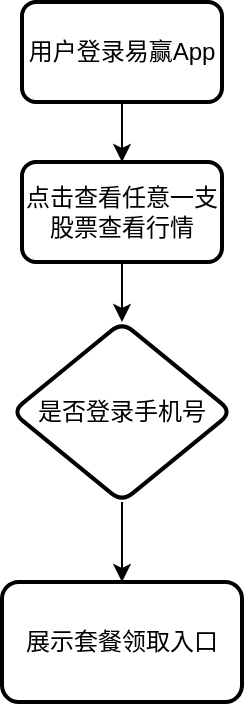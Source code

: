 <mxfile version="20.2.7" type="github">
  <diagram id="v30iYMvm8xrNEb_mb6ZF" name="第 1 页">
    <mxGraphModel dx="1422" dy="794" grid="1" gridSize="10" guides="1" tooltips="1" connect="1" arrows="1" fold="1" page="1" pageScale="1" pageWidth="3300" pageHeight="4681" math="0" shadow="0">
      <root>
        <mxCell id="0" />
        <mxCell id="1" parent="0" />
        <mxCell id="Y2QR0SAqKI1c6O-RM5qm-5" value="" style="edgeStyle=orthogonalEdgeStyle;rounded=0;orthogonalLoop=1;jettySize=auto;html=1;" edge="1" parent="1" source="Y2QR0SAqKI1c6O-RM5qm-3" target="Y2QR0SAqKI1c6O-RM5qm-4">
          <mxGeometry relative="1" as="geometry" />
        </mxCell>
        <mxCell id="Y2QR0SAqKI1c6O-RM5qm-3" value="用户登录易赢App" style="rounded=1;whiteSpace=wrap;html=1;absoluteArcSize=1;arcSize=14;strokeWidth=2;" vertex="1" parent="1">
          <mxGeometry x="330" y="120" width="100" height="50" as="geometry" />
        </mxCell>
        <mxCell id="Y2QR0SAqKI1c6O-RM5qm-7" value="" style="edgeStyle=orthogonalEdgeStyle;rounded=0;orthogonalLoop=1;jettySize=auto;html=1;" edge="1" parent="1" source="Y2QR0SAqKI1c6O-RM5qm-4" target="Y2QR0SAqKI1c6O-RM5qm-6">
          <mxGeometry relative="1" as="geometry" />
        </mxCell>
        <mxCell id="Y2QR0SAqKI1c6O-RM5qm-4" value="点击查看任意一支股票查看行情" style="rounded=1;whiteSpace=wrap;html=1;absoluteArcSize=1;arcSize=14;strokeWidth=2;" vertex="1" parent="1">
          <mxGeometry x="330" y="200" width="100" height="50" as="geometry" />
        </mxCell>
        <mxCell id="Y2QR0SAqKI1c6O-RM5qm-16" value="" style="edgeStyle=orthogonalEdgeStyle;rounded=0;orthogonalLoop=1;jettySize=auto;html=1;" edge="1" parent="1" source="Y2QR0SAqKI1c6O-RM5qm-6" target="Y2QR0SAqKI1c6O-RM5qm-15">
          <mxGeometry relative="1" as="geometry" />
        </mxCell>
        <mxCell id="Y2QR0SAqKI1c6O-RM5qm-6" value="是否登录手机号" style="rhombus;whiteSpace=wrap;html=1;rounded=1;arcSize=14;strokeWidth=2;" vertex="1" parent="1">
          <mxGeometry x="325" y="280" width="110" height="90" as="geometry" />
        </mxCell>
        <mxCell id="Y2QR0SAqKI1c6O-RM5qm-15" value="展示套餐领取入口" style="whiteSpace=wrap;html=1;rounded=1;arcSize=14;strokeWidth=2;" vertex="1" parent="1">
          <mxGeometry x="320" y="410" width="120" height="60" as="geometry" />
        </mxCell>
      </root>
    </mxGraphModel>
  </diagram>
</mxfile>
